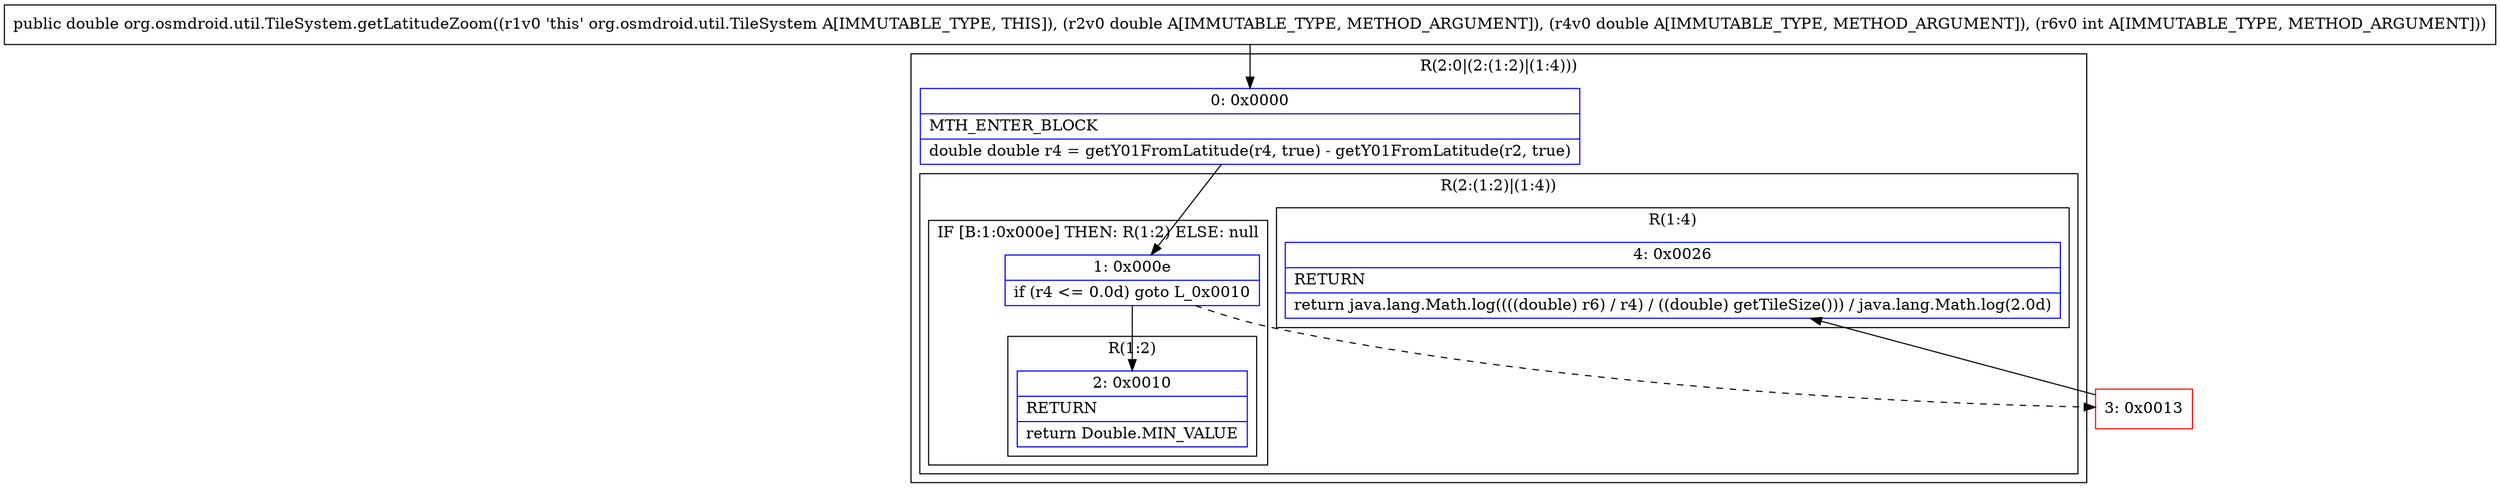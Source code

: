 digraph "CFG fororg.osmdroid.util.TileSystem.getLatitudeZoom(DDI)D" {
subgraph cluster_Region_452806161 {
label = "R(2:0|(2:(1:2)|(1:4)))";
node [shape=record,color=blue];
Node_0 [shape=record,label="{0\:\ 0x0000|MTH_ENTER_BLOCK\l|double double r4 = getY01FromLatitude(r4, true) \- getY01FromLatitude(r2, true)\l}"];
subgraph cluster_Region_1547157739 {
label = "R(2:(1:2)|(1:4))";
node [shape=record,color=blue];
subgraph cluster_IfRegion_1926173011 {
label = "IF [B:1:0x000e] THEN: R(1:2) ELSE: null";
node [shape=record,color=blue];
Node_1 [shape=record,label="{1\:\ 0x000e|if (r4 \<= 0.0d) goto L_0x0010\l}"];
subgraph cluster_Region_1602927073 {
label = "R(1:2)";
node [shape=record,color=blue];
Node_2 [shape=record,label="{2\:\ 0x0010|RETURN\l|return Double.MIN_VALUE\l}"];
}
}
subgraph cluster_Region_1224801522 {
label = "R(1:4)";
node [shape=record,color=blue];
Node_4 [shape=record,label="{4\:\ 0x0026|RETURN\l|return java.lang.Math.log((((double) r6) \/ r4) \/ ((double) getTileSize())) \/ java.lang.Math.log(2.0d)\l}"];
}
}
}
Node_3 [shape=record,color=red,label="{3\:\ 0x0013}"];
MethodNode[shape=record,label="{public double org.osmdroid.util.TileSystem.getLatitudeZoom((r1v0 'this' org.osmdroid.util.TileSystem A[IMMUTABLE_TYPE, THIS]), (r2v0 double A[IMMUTABLE_TYPE, METHOD_ARGUMENT]), (r4v0 double A[IMMUTABLE_TYPE, METHOD_ARGUMENT]), (r6v0 int A[IMMUTABLE_TYPE, METHOD_ARGUMENT])) }"];
MethodNode -> Node_0;
Node_0 -> Node_1;
Node_1 -> Node_2;
Node_1 -> Node_3[style=dashed];
Node_3 -> Node_4;
}

